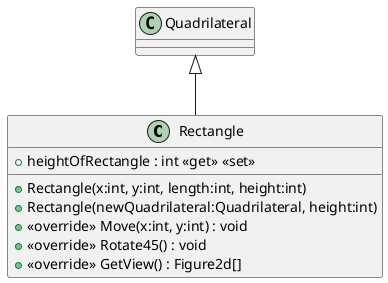 @startuml
class Rectangle {
    + Rectangle(x:int, y:int, length:int, height:int)
    + Rectangle(newQuadrilateral:Quadrilateral, height:int)
    + heightOfRectangle : int <<get>> <<set>>
    + <<override>> Move(x:int, y:int) : void
    + <<override>> Rotate45() : void
    + <<override>> GetView() : Figure2d[]
}
Quadrilateral <|-- Rectangle
@enduml
